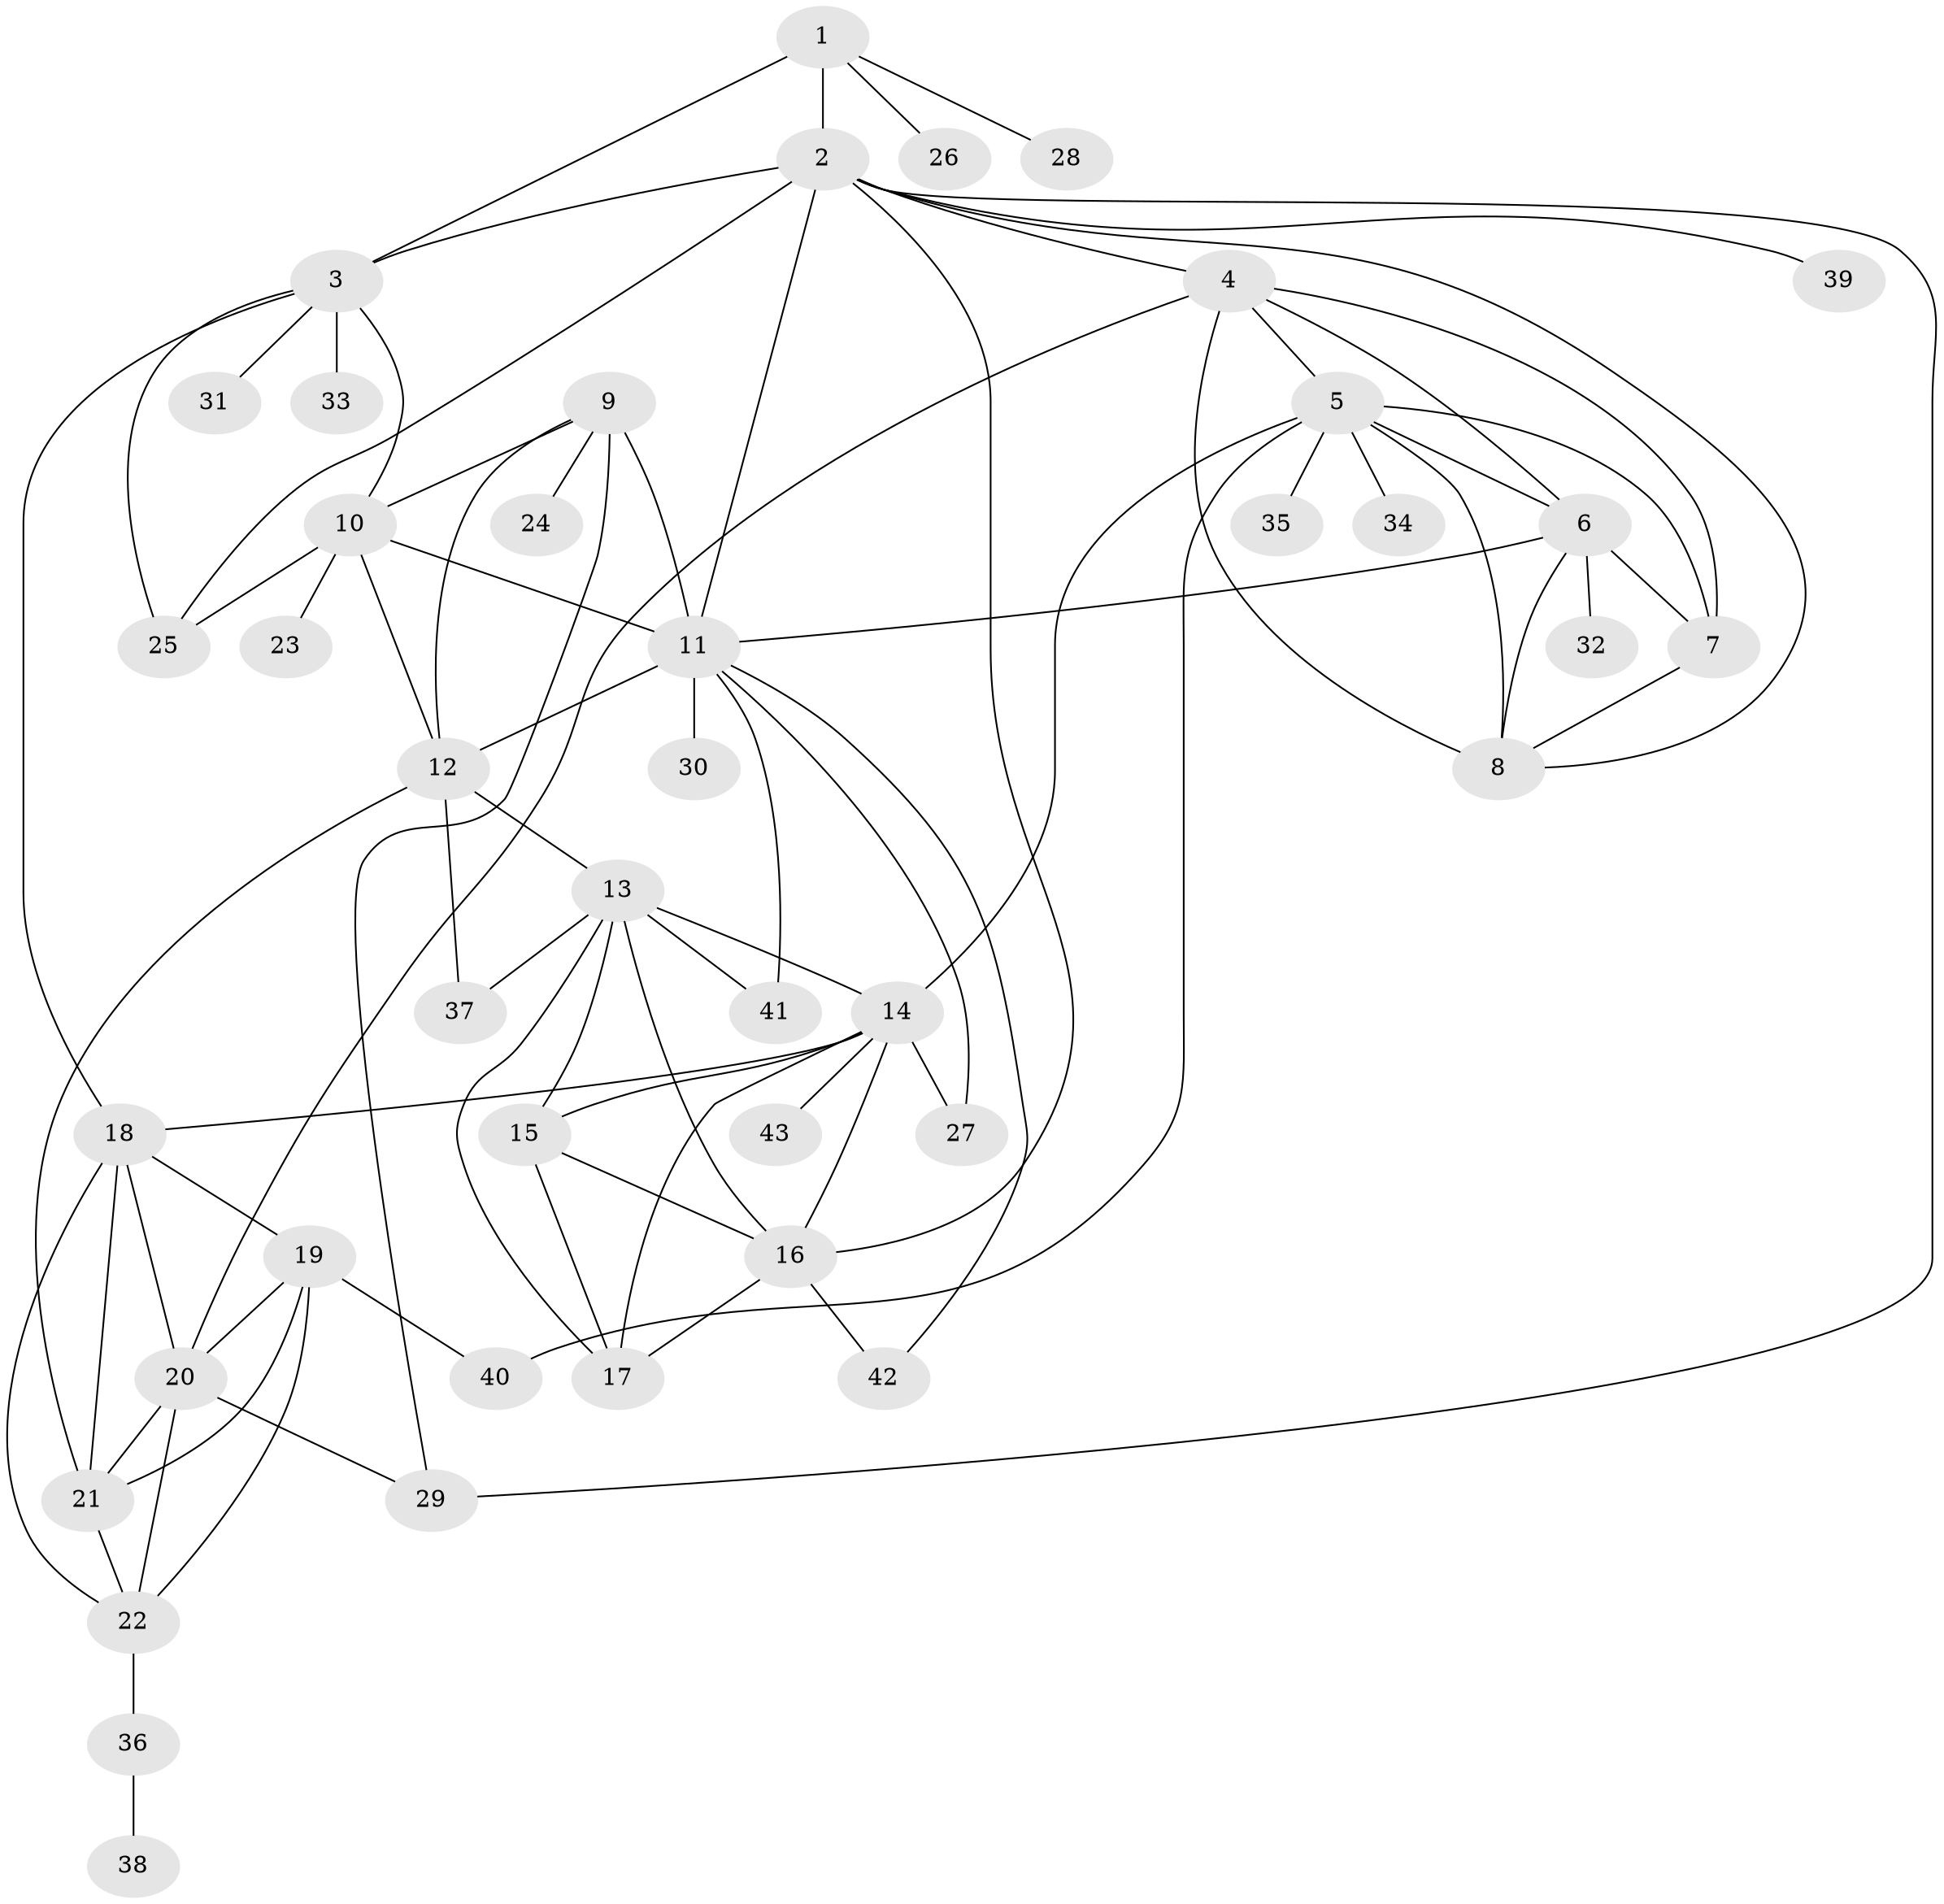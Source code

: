 // original degree distribution, {4: 0.018867924528301886, 14: 0.009433962264150943, 5: 0.04716981132075472, 11: 0.009433962264150943, 7: 0.02830188679245283, 9: 0.03773584905660377, 10: 0.018867924528301886, 8: 0.03773584905660377, 12: 0.009433962264150943, 6: 0.018867924528301886, 1: 0.5, 2: 0.22641509433962265, 3: 0.03773584905660377}
// Generated by graph-tools (version 1.1) at 2025/52/03/04/25 22:52:34]
// undirected, 43 vertices, 81 edges
graph export_dot {
  node [color=gray90,style=filled];
  1;
  2;
  3;
  4;
  5;
  6;
  7;
  8;
  9;
  10;
  11;
  12;
  13;
  14;
  15;
  16;
  17;
  18;
  19;
  20;
  21;
  22;
  23;
  24;
  25;
  26;
  27;
  28;
  29;
  30;
  31;
  32;
  33;
  34;
  35;
  36;
  37;
  38;
  39;
  40;
  41;
  42;
  43;
  1 -- 2 [weight=3.0];
  1 -- 3 [weight=3.0];
  1 -- 26 [weight=1.0];
  1 -- 28 [weight=1.0];
  2 -- 3 [weight=1.0];
  2 -- 4 [weight=1.0];
  2 -- 8 [weight=1.0];
  2 -- 11 [weight=1.0];
  2 -- 16 [weight=1.0];
  2 -- 25 [weight=1.0];
  2 -- 29 [weight=1.0];
  2 -- 39 [weight=1.0];
  3 -- 10 [weight=1.0];
  3 -- 18 [weight=1.0];
  3 -- 25 [weight=1.0];
  3 -- 31 [weight=1.0];
  3 -- 33 [weight=1.0];
  4 -- 5 [weight=1.0];
  4 -- 6 [weight=1.0];
  4 -- 7 [weight=1.0];
  4 -- 8 [weight=1.0];
  4 -- 20 [weight=1.0];
  5 -- 6 [weight=1.0];
  5 -- 7 [weight=1.0];
  5 -- 8 [weight=1.0];
  5 -- 14 [weight=1.0];
  5 -- 34 [weight=1.0];
  5 -- 35 [weight=1.0];
  5 -- 40 [weight=1.0];
  6 -- 7 [weight=1.0];
  6 -- 8 [weight=1.0];
  6 -- 11 [weight=1.0];
  6 -- 32 [weight=1.0];
  7 -- 8 [weight=1.0];
  9 -- 10 [weight=1.0];
  9 -- 11 [weight=2.0];
  9 -- 12 [weight=1.0];
  9 -- 24 [weight=1.0];
  9 -- 29 [weight=1.0];
  10 -- 11 [weight=2.0];
  10 -- 12 [weight=1.0];
  10 -- 23 [weight=1.0];
  10 -- 25 [weight=3.0];
  11 -- 12 [weight=4.0];
  11 -- 27 [weight=1.0];
  11 -- 30 [weight=1.0];
  11 -- 41 [weight=1.0];
  11 -- 42 [weight=1.0];
  12 -- 13 [weight=1.0];
  12 -- 21 [weight=1.0];
  12 -- 37 [weight=1.0];
  13 -- 14 [weight=1.0];
  13 -- 15 [weight=1.0];
  13 -- 16 [weight=1.0];
  13 -- 17 [weight=1.0];
  13 -- 37 [weight=1.0];
  13 -- 41 [weight=1.0];
  14 -- 15 [weight=1.0];
  14 -- 16 [weight=1.0];
  14 -- 17 [weight=1.0];
  14 -- 18 [weight=1.0];
  14 -- 27 [weight=4.0];
  14 -- 43 [weight=1.0];
  15 -- 16 [weight=1.0];
  15 -- 17 [weight=2.0];
  16 -- 17 [weight=1.0];
  16 -- 42 [weight=1.0];
  18 -- 19 [weight=1.0];
  18 -- 20 [weight=1.0];
  18 -- 21 [weight=1.0];
  18 -- 22 [weight=1.0];
  19 -- 20 [weight=1.0];
  19 -- 21 [weight=1.0];
  19 -- 22 [weight=1.0];
  19 -- 40 [weight=2.0];
  20 -- 21 [weight=1.0];
  20 -- 22 [weight=1.0];
  20 -- 29 [weight=2.0];
  21 -- 22 [weight=1.0];
  22 -- 36 [weight=1.0];
  36 -- 38 [weight=1.0];
}

